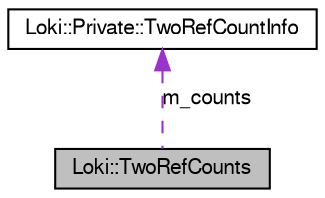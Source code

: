 digraph G
{
  bgcolor="transparent";
  edge [fontname="FreeSans",fontsize="10",labelfontname="FreeSans",labelfontsize="10"];
  node [fontname="FreeSans",fontsize="10",shape=record];
  Node1 [label="Loki::TwoRefCounts",height=0.2,width=0.4,color="black", fillcolor="grey75", style="filled" fontcolor="black"];
  Node2 -> Node1 [dir=back,color="darkorchid3",fontsize="10",style="dashed",label="m_counts",fontname="FreeSans"];
  Node2 [label="Loki::Private::TwoRefCountInfo",height=0.2,width=0.4,color="black",URL="$a00138.html"];
}
